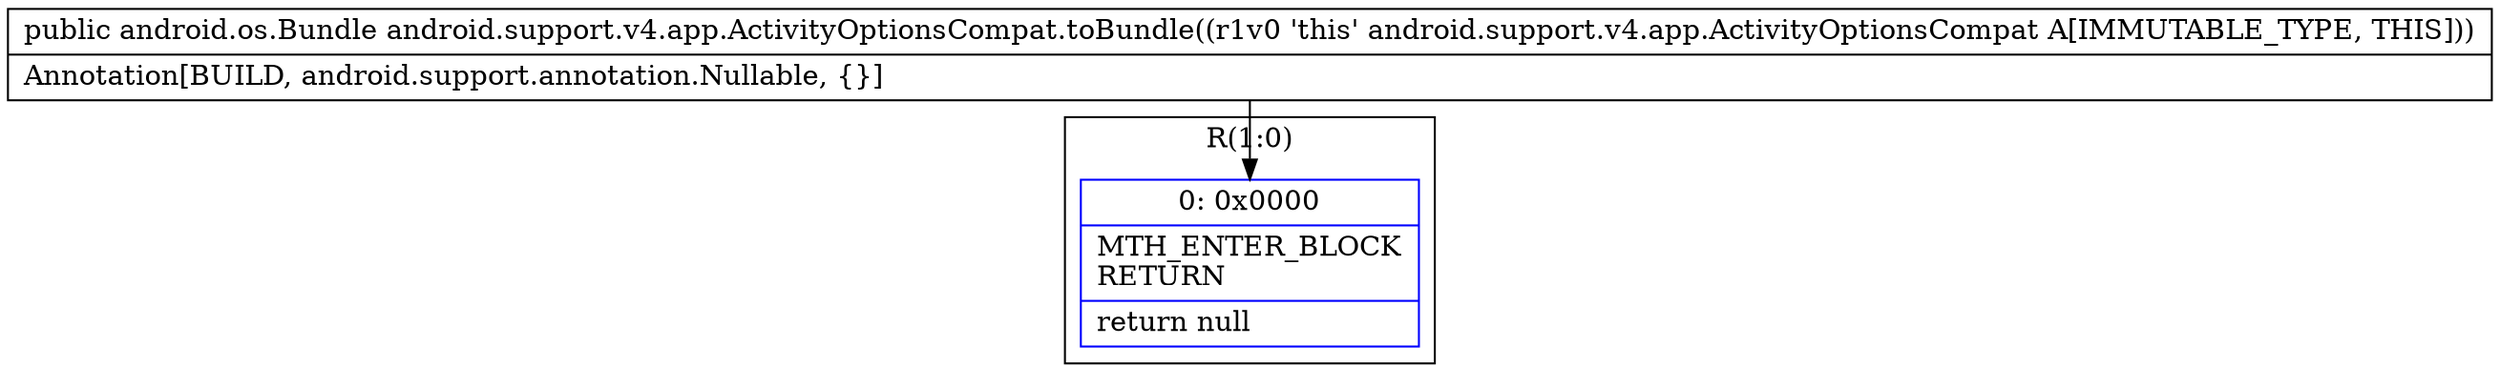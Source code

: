 digraph "CFG forandroid.support.v4.app.ActivityOptionsCompat.toBundle()Landroid\/os\/Bundle;" {
subgraph cluster_Region_1738273333 {
label = "R(1:0)";
node [shape=record,color=blue];
Node_0 [shape=record,label="{0\:\ 0x0000|MTH_ENTER_BLOCK\lRETURN\l|return null\l}"];
}
MethodNode[shape=record,label="{public android.os.Bundle android.support.v4.app.ActivityOptionsCompat.toBundle((r1v0 'this' android.support.v4.app.ActivityOptionsCompat A[IMMUTABLE_TYPE, THIS]))  | Annotation[BUILD, android.support.annotation.Nullable, \{\}]\l}"];
MethodNode -> Node_0;
}

